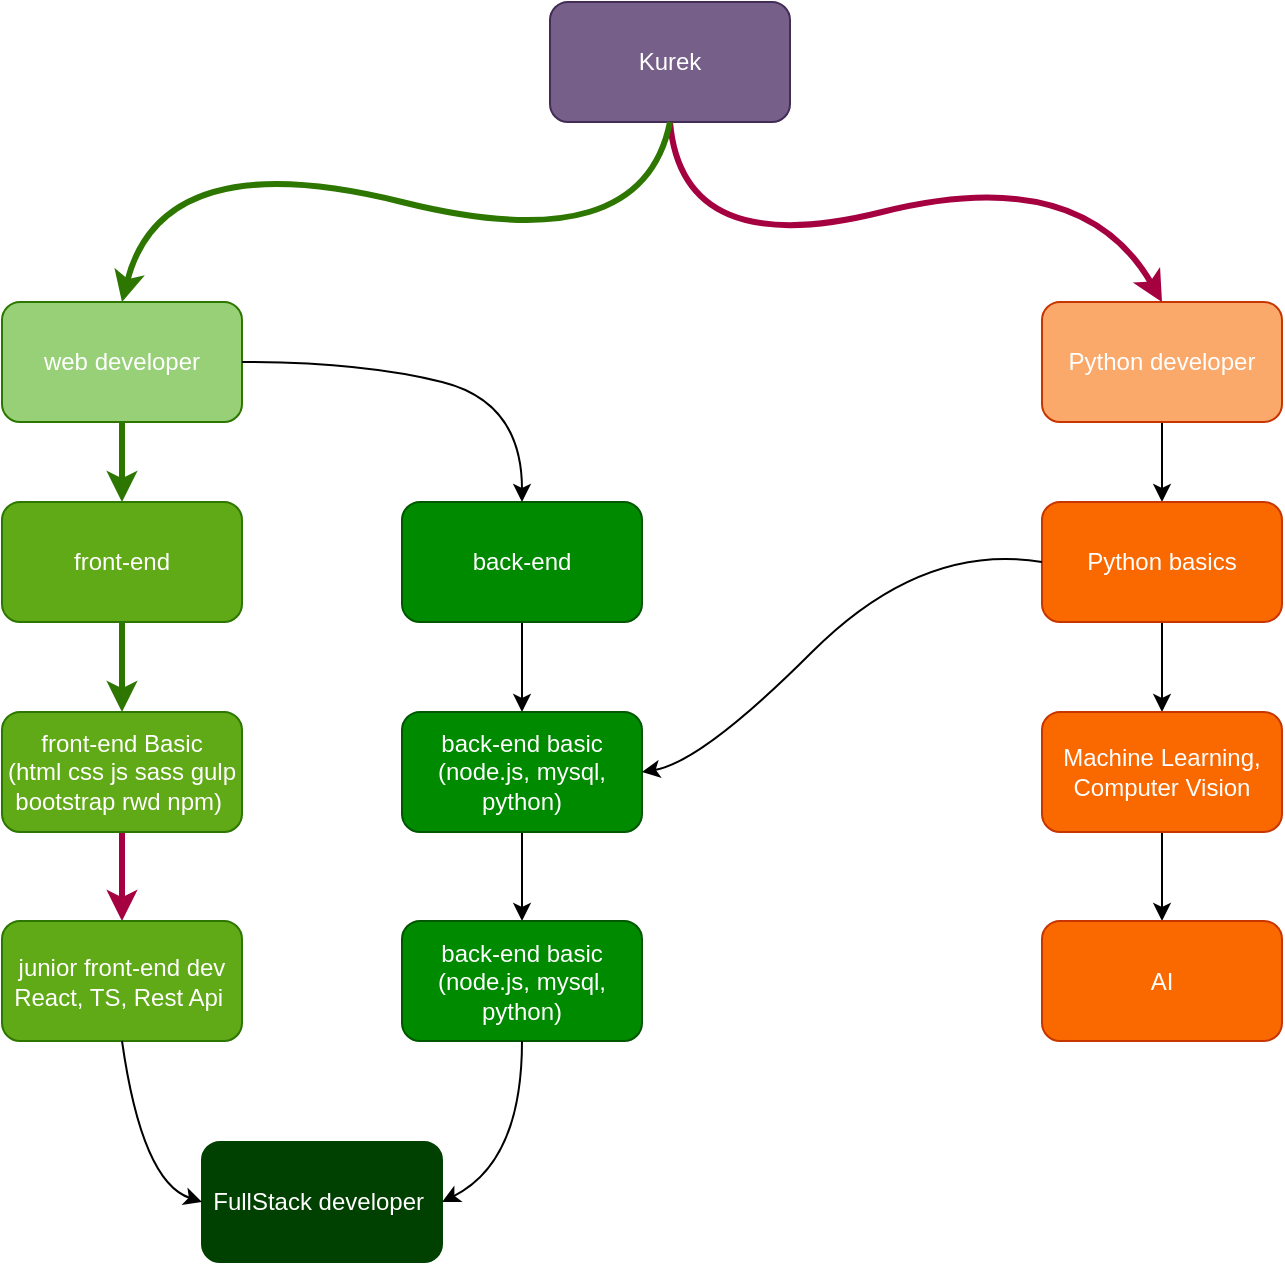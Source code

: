 <mxfile version="20.8.3" type="github">
  <diagram id="wU-MZU1ki5H1QDvkkrNs" name="Strona-1">
    <mxGraphModel dx="1514" dy="813" grid="1" gridSize="10" guides="1" tooltips="1" connect="1" arrows="1" fold="1" page="1" pageScale="1" pageWidth="827" pageHeight="1169" math="0" shadow="0">
      <root>
        <mxCell id="0" />
        <mxCell id="1" parent="0" />
        <mxCell id="NCf4MELzwFDsRm1iRGMm-1" value="Kurek" style="rounded=1;whiteSpace=wrap;html=1;fillColor=#76608a;strokeColor=#432D57;fontColor=#ffffff;" vertex="1" parent="1">
          <mxGeometry x="354" y="170" width="120" height="60" as="geometry" />
        </mxCell>
        <mxCell id="NCf4MELzwFDsRm1iRGMm-21" value="" style="edgeStyle=orthogonalEdgeStyle;rounded=0;orthogonalLoop=1;jettySize=auto;html=1;strokeWidth=3;fillColor=#60a917;strokeColor=#2D7600;" edge="1" parent="1" source="NCf4MELzwFDsRm1iRGMm-2" target="NCf4MELzwFDsRm1iRGMm-20">
          <mxGeometry relative="1" as="geometry" />
        </mxCell>
        <mxCell id="NCf4MELzwFDsRm1iRGMm-2" value="web developer" style="rounded=1;whiteSpace=wrap;html=1;fillColor=#97D077;strokeColor=#2D7600;fontColor=#ffffff;" vertex="1" parent="1">
          <mxGeometry x="80" y="320" width="120" height="60" as="geometry" />
        </mxCell>
        <mxCell id="NCf4MELzwFDsRm1iRGMm-13" value="" style="edgeStyle=orthogonalEdgeStyle;rounded=0;orthogonalLoop=1;jettySize=auto;html=1;" edge="1" parent="1" source="NCf4MELzwFDsRm1iRGMm-3" target="NCf4MELzwFDsRm1iRGMm-12">
          <mxGeometry relative="1" as="geometry" />
        </mxCell>
        <mxCell id="NCf4MELzwFDsRm1iRGMm-3" value="Python developer" style="rounded=1;whiteSpace=wrap;html=1;fillColor=#FAA96B;strokeColor=#C73500;fontColor=#FFFFFF;" vertex="1" parent="1">
          <mxGeometry x="600" y="320" width="120" height="60" as="geometry" />
        </mxCell>
        <mxCell id="NCf4MELzwFDsRm1iRGMm-5" value="" style="curved=1;endArrow=classic;html=1;rounded=0;exitX=0.5;exitY=1;exitDx=0;exitDy=0;entryX=0.5;entryY=0;entryDx=0;entryDy=0;fillColor=#d80073;strokeColor=#A50040;strokeWidth=3;" edge="1" parent="1" source="NCf4MELzwFDsRm1iRGMm-1" target="NCf4MELzwFDsRm1iRGMm-3">
          <mxGeometry width="50" height="50" relative="1" as="geometry">
            <mxPoint x="390" y="440" as="sourcePoint" />
            <mxPoint x="440" y="390" as="targetPoint" />
            <Array as="points">
              <mxPoint x="420" y="300" />
              <mxPoint x="620" y="250" />
            </Array>
          </mxGeometry>
        </mxCell>
        <mxCell id="NCf4MELzwFDsRm1iRGMm-7" value="" style="curved=1;endArrow=classic;html=1;rounded=0;exitX=0.5;exitY=1;exitDx=0;exitDy=0;entryX=0.5;entryY=0;entryDx=0;entryDy=0;fillColor=#60a917;strokeColor=#2D7600;strokeWidth=3;" edge="1" parent="1" source="NCf4MELzwFDsRm1iRGMm-1" target="NCf4MELzwFDsRm1iRGMm-2">
          <mxGeometry width="50" height="50" relative="1" as="geometry">
            <mxPoint x="390" y="440" as="sourcePoint" />
            <mxPoint x="440" y="390" as="targetPoint" />
            <Array as="points">
              <mxPoint x="400" y="300" />
              <mxPoint x="160" y="240" />
            </Array>
          </mxGeometry>
        </mxCell>
        <mxCell id="NCf4MELzwFDsRm1iRGMm-11" value="" style="edgeStyle=orthogonalEdgeStyle;rounded=0;orthogonalLoop=1;jettySize=auto;html=1;fillColor=#d80073;strokeColor=#A50040;strokeWidth=3;" edge="1" parent="1" source="NCf4MELzwFDsRm1iRGMm-8" target="NCf4MELzwFDsRm1iRGMm-10">
          <mxGeometry relative="1" as="geometry" />
        </mxCell>
        <mxCell id="NCf4MELzwFDsRm1iRGMm-8" value="front-end Basic&lt;br&gt;(html css js sass gulp bootstrap rwd npm)&amp;nbsp;" style="rounded=1;whiteSpace=wrap;html=1;fillColor=#60a917;fontColor=#ffffff;strokeColor=#2D7600;" vertex="1" parent="1">
          <mxGeometry x="80" y="525" width="120" height="60" as="geometry" />
        </mxCell>
        <mxCell id="NCf4MELzwFDsRm1iRGMm-10" value="junior front-end dev&lt;br&gt;React, TS, Rest Api&amp;nbsp;" style="rounded=1;whiteSpace=wrap;html=1;fillColor=#60a917;fontColor=#ffffff;strokeColor=#2D7600;" vertex="1" parent="1">
          <mxGeometry x="80" y="629.5" width="120" height="60" as="geometry" />
        </mxCell>
        <mxCell id="NCf4MELzwFDsRm1iRGMm-24" value="" style="edgeStyle=orthogonalEdgeStyle;rounded=0;orthogonalLoop=1;jettySize=auto;html=1;" edge="1" parent="1" source="NCf4MELzwFDsRm1iRGMm-12">
          <mxGeometry relative="1" as="geometry">
            <mxPoint x="660" y="525" as="targetPoint" />
            <Array as="points">
              <mxPoint x="660" y="525" />
            </Array>
          </mxGeometry>
        </mxCell>
        <mxCell id="NCf4MELzwFDsRm1iRGMm-12" value="Python basics" style="rounded=1;whiteSpace=wrap;html=1;fillColor=#fa6800;fontColor=#FFFFFF;strokeColor=#C73500;" vertex="1" parent="1">
          <mxGeometry x="600" y="420" width="120" height="60" as="geometry" />
        </mxCell>
        <mxCell id="NCf4MELzwFDsRm1iRGMm-19" value="" style="edgeStyle=orthogonalEdgeStyle;rounded=0;orthogonalLoop=1;jettySize=auto;html=1;" edge="1" parent="1" source="NCf4MELzwFDsRm1iRGMm-15" target="NCf4MELzwFDsRm1iRGMm-18">
          <mxGeometry relative="1" as="geometry" />
        </mxCell>
        <mxCell id="NCf4MELzwFDsRm1iRGMm-15" value="back-end" style="rounded=1;whiteSpace=wrap;html=1;fillColor=#008a00;fontColor=#ffffff;strokeColor=#005700;" vertex="1" parent="1">
          <mxGeometry x="280" y="420" width="120" height="60" as="geometry" />
        </mxCell>
        <mxCell id="NCf4MELzwFDsRm1iRGMm-16" value="" style="curved=1;endArrow=classic;html=1;rounded=0;exitX=1;exitY=0.5;exitDx=0;exitDy=0;entryX=0.5;entryY=0;entryDx=0;entryDy=0;" edge="1" parent="1" source="NCf4MELzwFDsRm1iRGMm-2" target="NCf4MELzwFDsRm1iRGMm-15">
          <mxGeometry width="50" height="50" relative="1" as="geometry">
            <mxPoint x="260" y="400" as="sourcePoint" />
            <mxPoint x="310" y="350" as="targetPoint" />
            <Array as="points">
              <mxPoint x="260" y="350" />
              <mxPoint x="340" y="370" />
            </Array>
          </mxGeometry>
        </mxCell>
        <mxCell id="NCf4MELzwFDsRm1iRGMm-26" value="" style="edgeStyle=orthogonalEdgeStyle;rounded=0;orthogonalLoop=1;jettySize=auto;html=1;" edge="1" parent="1" source="NCf4MELzwFDsRm1iRGMm-18" target="NCf4MELzwFDsRm1iRGMm-25">
          <mxGeometry relative="1" as="geometry" />
        </mxCell>
        <mxCell id="NCf4MELzwFDsRm1iRGMm-18" value="back-end basic&lt;br&gt;(node.js, mysql, python)" style="rounded=1;whiteSpace=wrap;html=1;fillColor=#008a00;fontColor=#ffffff;strokeColor=#005700;" vertex="1" parent="1">
          <mxGeometry x="280" y="525" width="120" height="60" as="geometry" />
        </mxCell>
        <mxCell id="NCf4MELzwFDsRm1iRGMm-22" value="" style="edgeStyle=orthogonalEdgeStyle;rounded=0;orthogonalLoop=1;jettySize=auto;html=1;strokeWidth=3;fillColor=#60a917;strokeColor=#2D7600;" edge="1" parent="1" source="NCf4MELzwFDsRm1iRGMm-20" target="NCf4MELzwFDsRm1iRGMm-8">
          <mxGeometry relative="1" as="geometry" />
        </mxCell>
        <mxCell id="NCf4MELzwFDsRm1iRGMm-20" value="front-end" style="rounded=1;whiteSpace=wrap;html=1;fillColor=#60a917;fontColor=#ffffff;strokeColor=#2D7600;" vertex="1" parent="1">
          <mxGeometry x="80" y="420" width="120" height="60" as="geometry" />
        </mxCell>
        <mxCell id="NCf4MELzwFDsRm1iRGMm-23" value="" style="curved=1;endArrow=classic;html=1;rounded=0;entryX=1;entryY=0.5;entryDx=0;entryDy=0;exitX=0;exitY=0.5;exitDx=0;exitDy=0;" edge="1" parent="1" source="NCf4MELzwFDsRm1iRGMm-12" target="NCf4MELzwFDsRm1iRGMm-18">
          <mxGeometry width="50" height="50" relative="1" as="geometry">
            <mxPoint x="580" y="330" as="sourcePoint" />
            <mxPoint x="656" y="440" as="targetPoint" />
            <Array as="points">
              <mxPoint x="540" y="440" />
              <mxPoint x="430" y="550" />
            </Array>
          </mxGeometry>
        </mxCell>
        <mxCell id="NCf4MELzwFDsRm1iRGMm-25" value="back-end basic&lt;br&gt;(node.js, mysql, python)" style="rounded=1;whiteSpace=wrap;html=1;fillColor=#008a00;fontColor=#ffffff;strokeColor=#005700;" vertex="1" parent="1">
          <mxGeometry x="280" y="629.5" width="120" height="60" as="geometry" />
        </mxCell>
        <mxCell id="NCf4MELzwFDsRm1iRGMm-27" value="FullStack developer&amp;nbsp;" style="rounded=1;whiteSpace=wrap;html=1;fillColor=#004000;fontColor=#ffffff;strokeColor=#004000;" vertex="1" parent="1">
          <mxGeometry x="180" y="740" width="120" height="60" as="geometry" />
        </mxCell>
        <mxCell id="NCf4MELzwFDsRm1iRGMm-28" value="" style="curved=1;endArrow=classic;html=1;rounded=0;entryX=1;entryY=0.5;entryDx=0;entryDy=0;exitX=0.5;exitY=1;exitDx=0;exitDy=0;" edge="1" parent="1" source="NCf4MELzwFDsRm1iRGMm-25" target="NCf4MELzwFDsRm1iRGMm-27">
          <mxGeometry width="50" height="50" relative="1" as="geometry">
            <mxPoint x="590" y="670" as="sourcePoint" />
            <mxPoint x="380" y="775" as="targetPoint" />
            <Array as="points">
              <mxPoint x="340" y="750" />
            </Array>
          </mxGeometry>
        </mxCell>
        <mxCell id="NCf4MELzwFDsRm1iRGMm-29" value="" style="curved=1;endArrow=classic;html=1;rounded=0;entryX=0;entryY=0.5;entryDx=0;entryDy=0;exitX=0.5;exitY=1;exitDx=0;exitDy=0;" edge="1" parent="1" source="NCf4MELzwFDsRm1iRGMm-10" target="NCf4MELzwFDsRm1iRGMm-27">
          <mxGeometry width="50" height="50" relative="1" as="geometry">
            <mxPoint x="350" y="699.5" as="sourcePoint" />
            <mxPoint x="310" y="780" as="targetPoint" />
            <Array as="points">
              <mxPoint x="150" y="760" />
            </Array>
          </mxGeometry>
        </mxCell>
        <mxCell id="NCf4MELzwFDsRm1iRGMm-32" value="" style="edgeStyle=orthogonalEdgeStyle;rounded=0;orthogonalLoop=1;jettySize=auto;html=1;fontColor=#FFFFFF;" edge="1" parent="1" source="NCf4MELzwFDsRm1iRGMm-30" target="NCf4MELzwFDsRm1iRGMm-31">
          <mxGeometry relative="1" as="geometry" />
        </mxCell>
        <mxCell id="NCf4MELzwFDsRm1iRGMm-30" value="Machine Learning,&lt;br&gt;Computer Vision" style="rounded=1;whiteSpace=wrap;html=1;fillColor=#fa6800;fontColor=#FFFFFF;strokeColor=#C73500;" vertex="1" parent="1">
          <mxGeometry x="600" y="525" width="120" height="60" as="geometry" />
        </mxCell>
        <mxCell id="NCf4MELzwFDsRm1iRGMm-31" value="AI" style="rounded=1;whiteSpace=wrap;html=1;fillColor=#fa6800;fontColor=#FFFFFF;strokeColor=#C73500;" vertex="1" parent="1">
          <mxGeometry x="600" y="629.5" width="120" height="60" as="geometry" />
        </mxCell>
      </root>
    </mxGraphModel>
  </diagram>
</mxfile>
